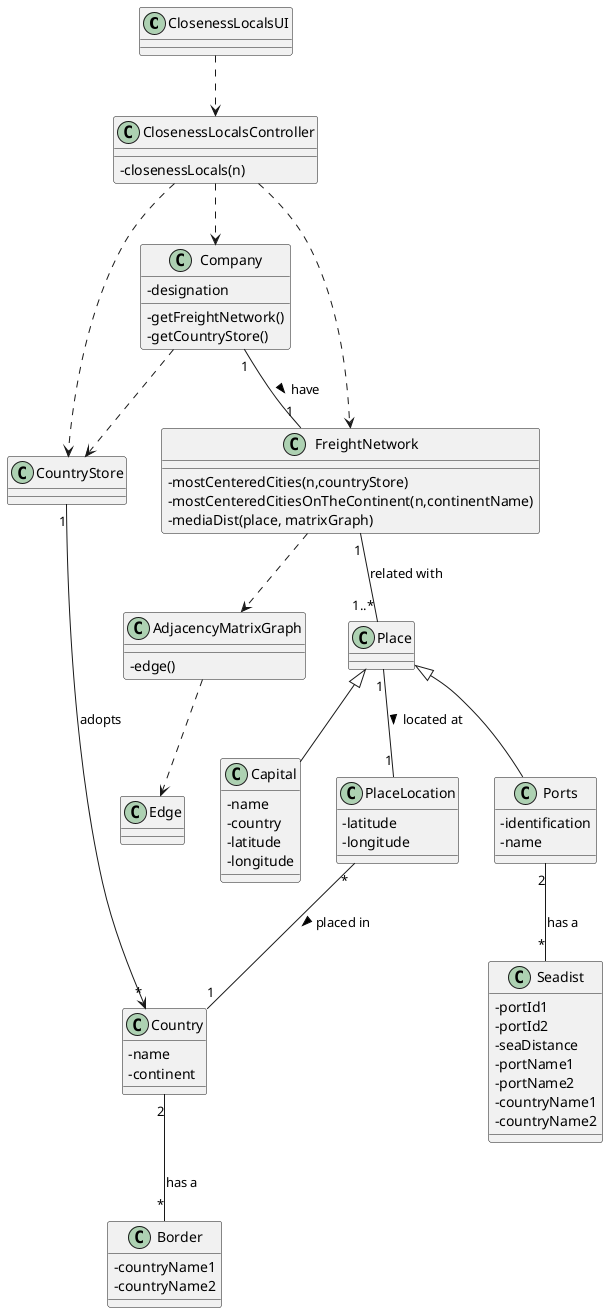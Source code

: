@startuml
'https://plantuml.com/class-diagram

skinparam classAttributeIconSize 0



class ClosenessLocalsUI {}

class ClosenessLocalsController {
-closenessLocals(n)
}

class CountryStore {
}

class Company {
-designation
-getFreightNetwork()
-getCountryStore()
}

class FreightNetwork {
-mostCenteredCities(n,countryStore)
-mostCenteredCitiesOnTheContinent(n,continentName)
-mediaDist(place, matrixGraph)
}


class Ports {
-identification
-name
}


class Country {
-name
-continent
}

class PlaceLocation {
-latitude
-longitude
}

class Capital{
-name
-country
-latitude
-longitude
}

class Place {

}

class Border {
-countryName1
-countryName2
}

class Seadist {
-portId1
-portId2
-seaDistance
-portName1
-portName2
-countryName1
-countryName2
}

class AdjacencyMatrixGraph {
-edge()

}

class Edge {

}

ClosenessLocalsUI ..> ClosenessLocalsController

ClosenessLocalsController ..> Company
ClosenessLocalsController ..> FreightNetwork

Company "1"--"1" FreightNetwork: have >

Company..> CountryStore
ClosenessLocalsController..> CountryStore

FreightNetwork ..> AdjacencyMatrixGraph
FreightNetwork "1" -- "1..*" Place : related with
Place "1" -- "1" PlaceLocation : located at >
Place <|-- Capital
Place <|-- Ports
PlaceLocation "*" -- "1" Country : placed in >
Country "2" -- "*" Border : has a
AdjacencyMatrixGraph ..> Edge

CountryStore "1"--> "*" Country : adopts
Ports "2"--"*" Seadist: has a

@enduml